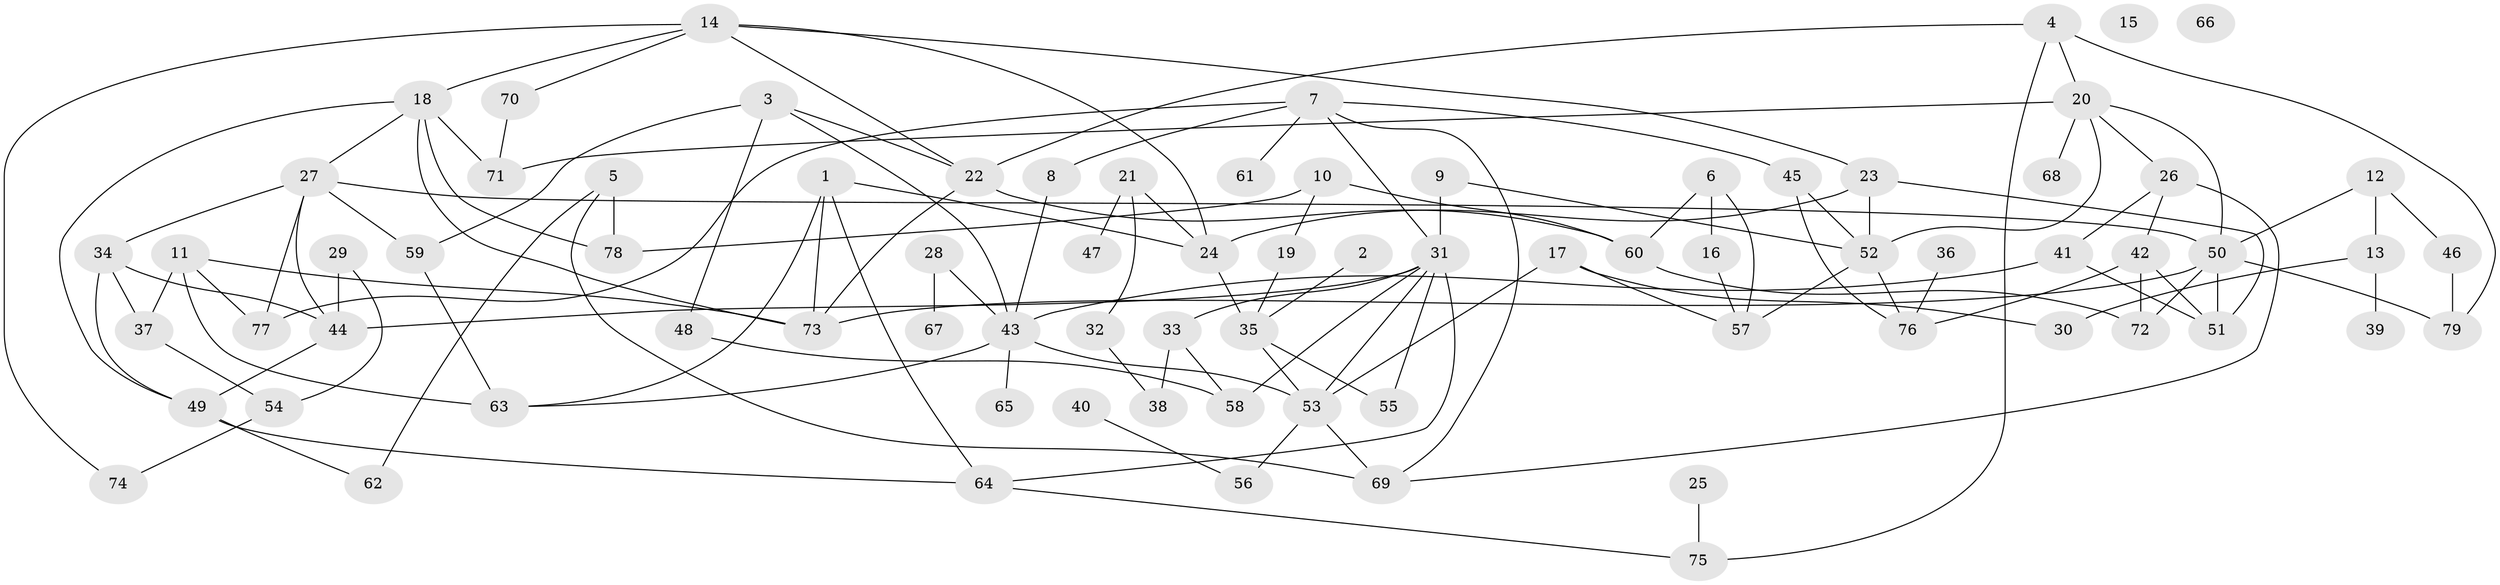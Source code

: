 // coarse degree distribution, {4: 0.12727272727272726, 1: 0.12727272727272726, 5: 0.12727272727272726, 7: 0.05454545454545454, 2: 0.2545454545454545, 3: 0.18181818181818182, 11: 0.01818181818181818, 0: 0.03636363636363636, 18: 0.01818181818181818, 6: 0.03636363636363636, 8: 0.01818181818181818}
// Generated by graph-tools (version 1.1) at 2025/16/03/04/25 18:16:31]
// undirected, 79 vertices, 128 edges
graph export_dot {
graph [start="1"]
  node [color=gray90,style=filled];
  1;
  2;
  3;
  4;
  5;
  6;
  7;
  8;
  9;
  10;
  11;
  12;
  13;
  14;
  15;
  16;
  17;
  18;
  19;
  20;
  21;
  22;
  23;
  24;
  25;
  26;
  27;
  28;
  29;
  30;
  31;
  32;
  33;
  34;
  35;
  36;
  37;
  38;
  39;
  40;
  41;
  42;
  43;
  44;
  45;
  46;
  47;
  48;
  49;
  50;
  51;
  52;
  53;
  54;
  55;
  56;
  57;
  58;
  59;
  60;
  61;
  62;
  63;
  64;
  65;
  66;
  67;
  68;
  69;
  70;
  71;
  72;
  73;
  74;
  75;
  76;
  77;
  78;
  79;
  1 -- 24;
  1 -- 63;
  1 -- 64;
  1 -- 73;
  2 -- 35;
  3 -- 22;
  3 -- 43;
  3 -- 48;
  3 -- 59;
  4 -- 20;
  4 -- 22;
  4 -- 75;
  4 -- 79;
  5 -- 62;
  5 -- 69;
  5 -- 78;
  6 -- 16;
  6 -- 57;
  6 -- 60;
  7 -- 8;
  7 -- 31;
  7 -- 45;
  7 -- 61;
  7 -- 69;
  7 -- 77;
  8 -- 43;
  9 -- 31;
  9 -- 52;
  10 -- 19;
  10 -- 60;
  10 -- 78;
  11 -- 37;
  11 -- 63;
  11 -- 73;
  11 -- 77;
  12 -- 13;
  12 -- 46;
  12 -- 50;
  13 -- 30;
  13 -- 39;
  14 -- 18;
  14 -- 22;
  14 -- 23;
  14 -- 24;
  14 -- 70;
  14 -- 74;
  16 -- 57;
  17 -- 30;
  17 -- 53;
  17 -- 57;
  18 -- 27;
  18 -- 49;
  18 -- 71;
  18 -- 73;
  18 -- 78;
  19 -- 35;
  20 -- 26;
  20 -- 50;
  20 -- 52;
  20 -- 68;
  20 -- 71;
  21 -- 24;
  21 -- 32;
  21 -- 47;
  22 -- 60;
  22 -- 73;
  23 -- 24;
  23 -- 51;
  23 -- 52;
  24 -- 35;
  25 -- 75;
  26 -- 41;
  26 -- 42;
  26 -- 69;
  27 -- 34;
  27 -- 44;
  27 -- 50;
  27 -- 59;
  27 -- 77;
  28 -- 43;
  28 -- 67;
  29 -- 44;
  29 -- 54;
  31 -- 33;
  31 -- 44;
  31 -- 53;
  31 -- 55;
  31 -- 58;
  31 -- 64;
  32 -- 38;
  33 -- 38;
  33 -- 58;
  34 -- 37;
  34 -- 44;
  34 -- 49;
  35 -- 53;
  35 -- 55;
  36 -- 76;
  37 -- 54;
  40 -- 56;
  41 -- 43;
  41 -- 51;
  42 -- 51;
  42 -- 72;
  42 -- 76;
  43 -- 53;
  43 -- 63;
  43 -- 65;
  44 -- 49;
  45 -- 52;
  45 -- 76;
  46 -- 79;
  48 -- 58;
  49 -- 62;
  49 -- 64;
  50 -- 51;
  50 -- 72;
  50 -- 73;
  50 -- 79;
  52 -- 57;
  52 -- 76;
  53 -- 56;
  53 -- 69;
  54 -- 74;
  59 -- 63;
  60 -- 72;
  64 -- 75;
  70 -- 71;
}
